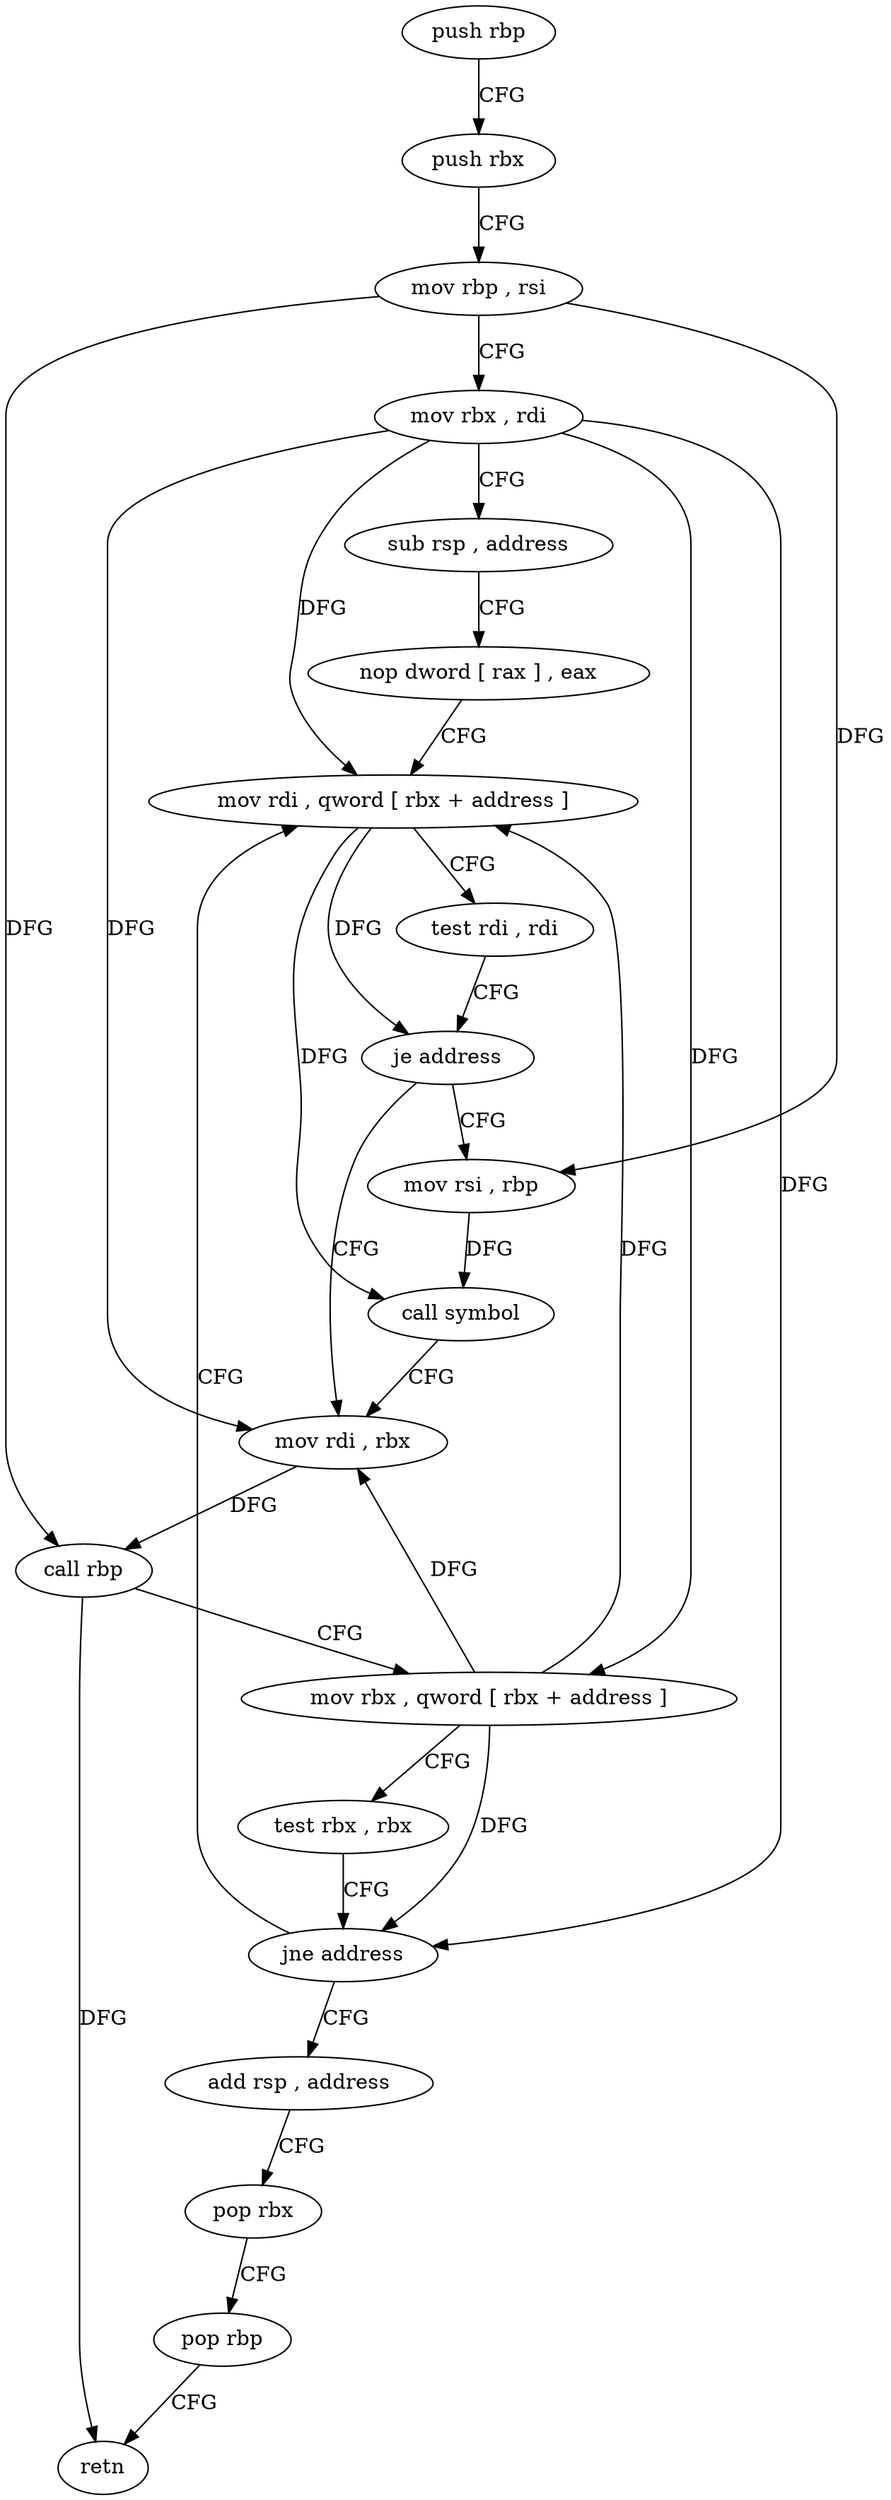 digraph "func" {
"4229584" [label = "push rbp" ]
"4229585" [label = "push rbx" ]
"4229586" [label = "mov rbp , rsi" ]
"4229589" [label = "mov rbx , rdi" ]
"4229592" [label = "sub rsp , address" ]
"4229596" [label = "nop dword [ rax ] , eax" ]
"4229600" [label = "mov rdi , qword [ rbx + address ]" ]
"4229620" [label = "mov rdi , rbx" ]
"4229623" [label = "call rbp" ]
"4229625" [label = "mov rbx , qword [ rbx + address ]" ]
"4229632" [label = "test rbx , rbx" ]
"4229635" [label = "jne address" ]
"4229637" [label = "add rsp , address" ]
"4229612" [label = "mov rsi , rbp" ]
"4229615" [label = "call symbol" ]
"4229607" [label = "test rdi , rdi" ]
"4229610" [label = "je address" ]
"4229641" [label = "pop rbx" ]
"4229642" [label = "pop rbp" ]
"4229643" [label = "retn" ]
"4229584" -> "4229585" [ label = "CFG" ]
"4229585" -> "4229586" [ label = "CFG" ]
"4229586" -> "4229589" [ label = "CFG" ]
"4229586" -> "4229623" [ label = "DFG" ]
"4229586" -> "4229612" [ label = "DFG" ]
"4229589" -> "4229592" [ label = "CFG" ]
"4229589" -> "4229600" [ label = "DFG" ]
"4229589" -> "4229620" [ label = "DFG" ]
"4229589" -> "4229625" [ label = "DFG" ]
"4229589" -> "4229635" [ label = "DFG" ]
"4229592" -> "4229596" [ label = "CFG" ]
"4229596" -> "4229600" [ label = "CFG" ]
"4229600" -> "4229607" [ label = "CFG" ]
"4229600" -> "4229610" [ label = "DFG" ]
"4229600" -> "4229615" [ label = "DFG" ]
"4229620" -> "4229623" [ label = "DFG" ]
"4229623" -> "4229625" [ label = "CFG" ]
"4229623" -> "4229643" [ label = "DFG" ]
"4229625" -> "4229632" [ label = "CFG" ]
"4229625" -> "4229600" [ label = "DFG" ]
"4229625" -> "4229620" [ label = "DFG" ]
"4229625" -> "4229635" [ label = "DFG" ]
"4229632" -> "4229635" [ label = "CFG" ]
"4229635" -> "4229600" [ label = "CFG" ]
"4229635" -> "4229637" [ label = "CFG" ]
"4229637" -> "4229641" [ label = "CFG" ]
"4229612" -> "4229615" [ label = "DFG" ]
"4229615" -> "4229620" [ label = "CFG" ]
"4229607" -> "4229610" [ label = "CFG" ]
"4229610" -> "4229620" [ label = "CFG" ]
"4229610" -> "4229612" [ label = "CFG" ]
"4229641" -> "4229642" [ label = "CFG" ]
"4229642" -> "4229643" [ label = "CFG" ]
}
